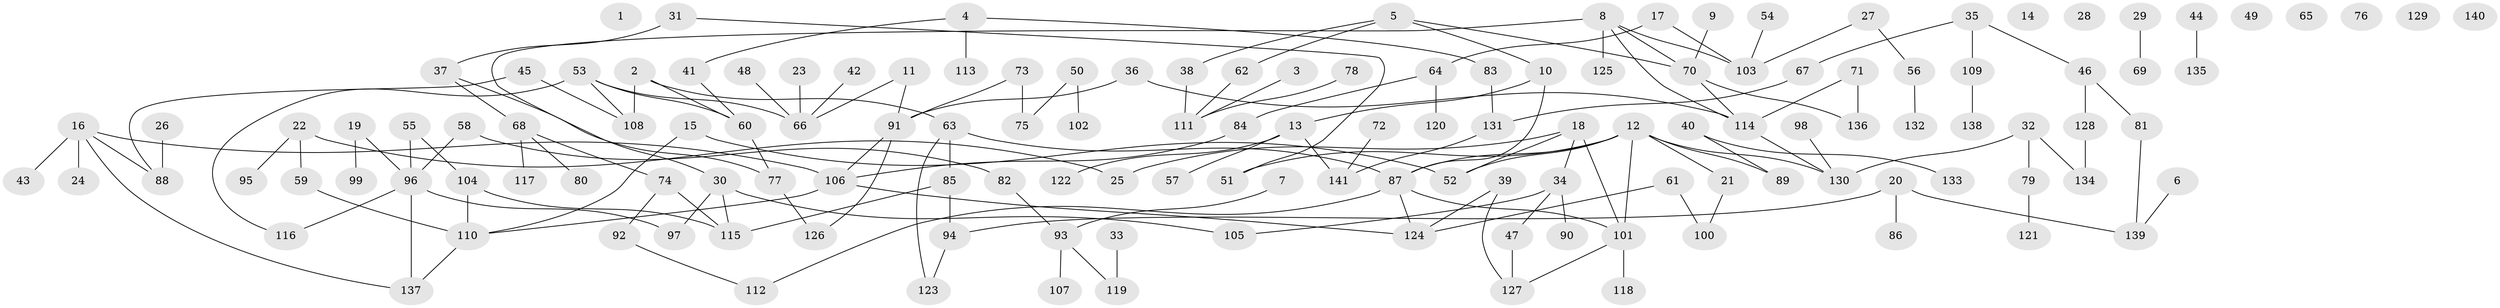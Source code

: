 // coarse degree distribution, {0: 0.11904761904761904, 7: 0.023809523809523808, 2: 0.3333333333333333, 6: 0.011904761904761904, 3: 0.14285714285714285, 10: 0.011904761904761904, 1: 0.25, 8: 0.011904761904761904, 13: 0.011904761904761904, 4: 0.05952380952380952, 5: 0.023809523809523808}
// Generated by graph-tools (version 1.1) at 2025/16/03/04/25 18:16:26]
// undirected, 141 vertices, 161 edges
graph export_dot {
graph [start="1"]
  node [color=gray90,style=filled];
  1;
  2;
  3;
  4;
  5;
  6;
  7;
  8;
  9;
  10;
  11;
  12;
  13;
  14;
  15;
  16;
  17;
  18;
  19;
  20;
  21;
  22;
  23;
  24;
  25;
  26;
  27;
  28;
  29;
  30;
  31;
  32;
  33;
  34;
  35;
  36;
  37;
  38;
  39;
  40;
  41;
  42;
  43;
  44;
  45;
  46;
  47;
  48;
  49;
  50;
  51;
  52;
  53;
  54;
  55;
  56;
  57;
  58;
  59;
  60;
  61;
  62;
  63;
  64;
  65;
  66;
  67;
  68;
  69;
  70;
  71;
  72;
  73;
  74;
  75;
  76;
  77;
  78;
  79;
  80;
  81;
  82;
  83;
  84;
  85;
  86;
  87;
  88;
  89;
  90;
  91;
  92;
  93;
  94;
  95;
  96;
  97;
  98;
  99;
  100;
  101;
  102;
  103;
  104;
  105;
  106;
  107;
  108;
  109;
  110;
  111;
  112;
  113;
  114;
  115;
  116;
  117;
  118;
  119;
  120;
  121;
  122;
  123;
  124;
  125;
  126;
  127;
  128;
  129;
  130;
  131;
  132;
  133;
  134;
  135;
  136;
  137;
  138;
  139;
  140;
  141;
  2 -- 60;
  2 -- 63;
  2 -- 108;
  3 -- 111;
  4 -- 41;
  4 -- 83;
  4 -- 113;
  5 -- 10;
  5 -- 38;
  5 -- 62;
  5 -- 70;
  6 -- 139;
  7 -- 93;
  8 -- 30;
  8 -- 70;
  8 -- 103;
  8 -- 114;
  8 -- 125;
  9 -- 70;
  10 -- 13;
  10 -- 87;
  11 -- 66;
  11 -- 91;
  12 -- 21;
  12 -- 51;
  12 -- 52;
  12 -- 87;
  12 -- 89;
  12 -- 101;
  12 -- 130;
  13 -- 57;
  13 -- 122;
  13 -- 141;
  15 -- 52;
  15 -- 110;
  16 -- 24;
  16 -- 43;
  16 -- 88;
  16 -- 106;
  16 -- 137;
  17 -- 64;
  17 -- 103;
  18 -- 25;
  18 -- 34;
  18 -- 52;
  18 -- 101;
  19 -- 96;
  19 -- 99;
  20 -- 86;
  20 -- 94;
  20 -- 139;
  21 -- 100;
  22 -- 25;
  22 -- 59;
  22 -- 95;
  23 -- 66;
  26 -- 88;
  27 -- 56;
  27 -- 103;
  29 -- 69;
  30 -- 97;
  30 -- 105;
  30 -- 115;
  31 -- 37;
  31 -- 51;
  32 -- 79;
  32 -- 130;
  32 -- 134;
  33 -- 119;
  34 -- 47;
  34 -- 90;
  34 -- 105;
  35 -- 46;
  35 -- 67;
  35 -- 109;
  36 -- 91;
  36 -- 114;
  37 -- 68;
  37 -- 77;
  38 -- 111;
  39 -- 124;
  39 -- 127;
  40 -- 89;
  40 -- 133;
  41 -- 60;
  42 -- 66;
  44 -- 135;
  45 -- 88;
  45 -- 108;
  46 -- 81;
  46 -- 128;
  47 -- 127;
  48 -- 66;
  50 -- 75;
  50 -- 102;
  53 -- 60;
  53 -- 66;
  53 -- 108;
  53 -- 116;
  54 -- 103;
  55 -- 96;
  55 -- 104;
  56 -- 132;
  58 -- 82;
  58 -- 96;
  59 -- 110;
  60 -- 77;
  61 -- 100;
  61 -- 124;
  62 -- 111;
  63 -- 85;
  63 -- 87;
  63 -- 123;
  64 -- 84;
  64 -- 120;
  67 -- 131;
  68 -- 74;
  68 -- 80;
  68 -- 117;
  70 -- 114;
  70 -- 136;
  71 -- 114;
  71 -- 136;
  72 -- 141;
  73 -- 75;
  73 -- 91;
  74 -- 92;
  74 -- 115;
  77 -- 126;
  78 -- 111;
  79 -- 121;
  81 -- 139;
  82 -- 93;
  83 -- 131;
  84 -- 106;
  85 -- 94;
  85 -- 115;
  87 -- 101;
  87 -- 112;
  87 -- 124;
  91 -- 106;
  91 -- 126;
  92 -- 112;
  93 -- 107;
  93 -- 119;
  94 -- 123;
  96 -- 97;
  96 -- 116;
  96 -- 137;
  98 -- 130;
  101 -- 118;
  101 -- 127;
  104 -- 110;
  104 -- 115;
  106 -- 110;
  106 -- 124;
  109 -- 138;
  110 -- 137;
  114 -- 130;
  128 -- 134;
  131 -- 141;
}
